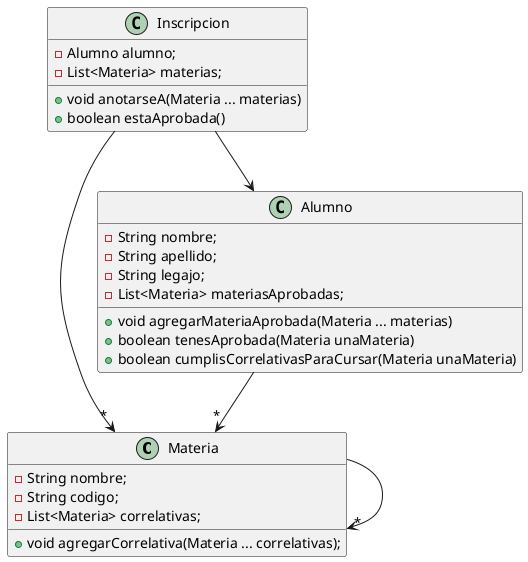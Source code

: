 @startuml

class Materia {
    - String nombre;
    - String codigo;
    - List<Materia> correlativas;

    + void agregarCorrelativa(Materia ... correlativas);
}

class Alumno {
    - String nombre;
    - String apellido;
    - String legajo;
    - List<Materia> materiasAprobadas;

    + void agregarMateriaAprobada(Materia ... materias)
    + boolean tenesAprobada(Materia unaMateria)
    + boolean cumplisCorrelativasParaCursar(Materia unaMateria)
}

class Inscripcion {
    - Alumno alumno;
    - List<Materia> materias;

    + void anotarseA(Materia ... materias)
    + boolean estaAprobada()
}

Inscripcion --> Alumno
Inscripcion -->"*" Materia
Materia -->"*" Materia
Alumno -->"*" Materia

@enduml

